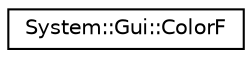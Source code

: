 digraph G
{
  edge [fontname="Helvetica",fontsize="10",labelfontname="Helvetica",labelfontsize="10"];
  node [fontname="Helvetica",fontsize="10",shape=record];
  rankdir="LR";
  Node1 [label="System::Gui::ColorF",height=0.2,width=0.4,color="black", fillcolor="white", style="filled",URL="$class_system_1_1_gui_1_1_color_f.html"];
}
